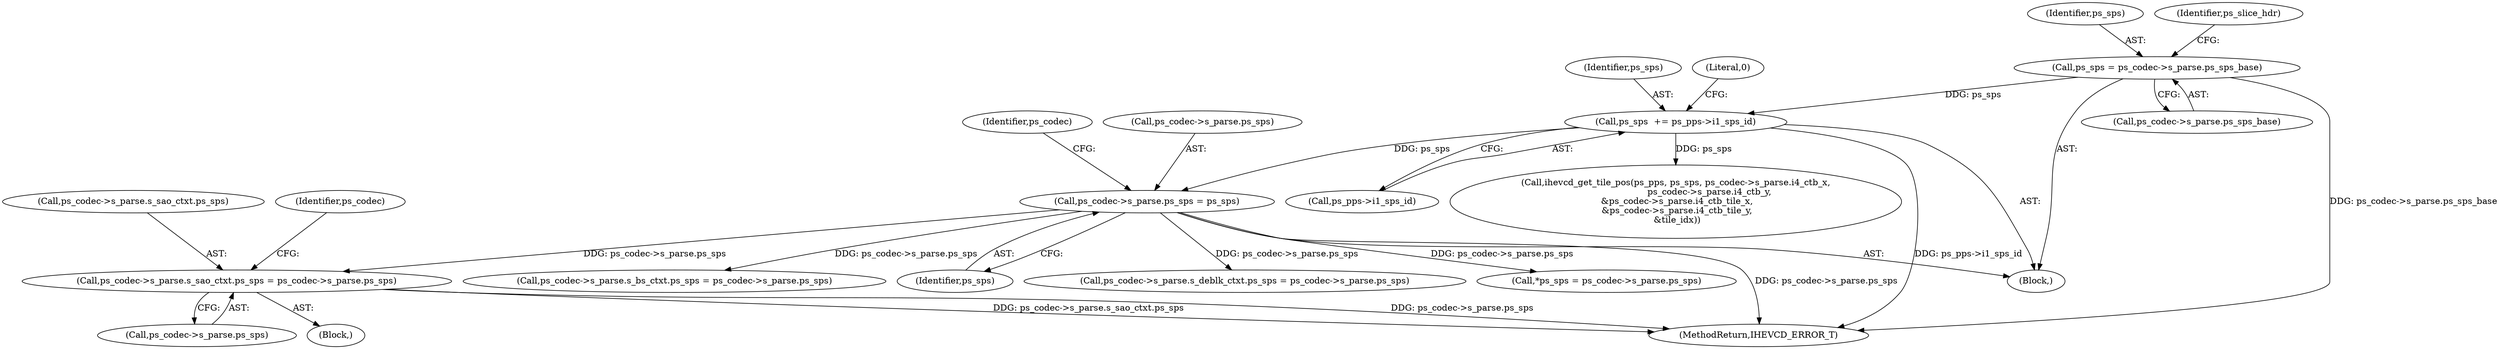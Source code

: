 digraph "0_Android_2b9fb0c2074d370a254b35e2489de2d94943578d@pointer" {
"1004788" [label="(Call,ps_codec->s_parse.s_sao_ctxt.ps_sps = ps_codec->s_parse.ps_sps)"];
"1000345" [label="(Call,ps_codec->s_parse.ps_sps = ps_sps)"];
"1000251" [label="(Call,ps_sps  += ps_pps->i1_sps_id)"];
"1000228" [label="(Call,ps_sps = ps_codec->s_parse.ps_sps_base)"];
"1004796" [label="(Call,ps_codec->s_parse.ps_sps)"];
"1000228" [label="(Call,ps_sps = ps_codec->s_parse.ps_sps_base)"];
"1003964" [label="(Call,*ps_sps = ps_codec->s_parse.ps_sps)"];
"1004553" [label="(Block,)"];
"1000251" [label="(Call,ps_sps  += ps_pps->i1_sps_id)"];
"1000253" [label="(Call,ps_pps->i1_sps_id)"];
"1000346" [label="(Call,ps_codec->s_parse.ps_sps)"];
"1000359" [label="(Call,ihevcd_get_tile_pos(ps_pps, ps_sps, ps_codec->s_parse.i4_ctb_x,\n                        ps_codec->s_parse.i4_ctb_y,\n &ps_codec->s_parse.i4_ctb_tile_x,\n &ps_codec->s_parse.i4_ctb_tile_y,\n &tile_idx))"];
"1004788" [label="(Call,ps_codec->s_parse.s_sao_ctxt.ps_sps = ps_codec->s_parse.ps_sps)"];
"1000258" [label="(Literal,0)"];
"1000351" [label="(Identifier,ps_sps)"];
"1000355" [label="(Identifier,ps_codec)"];
"1004789" [label="(Call,ps_codec->s_parse.s_sao_ctxt.ps_sps)"];
"1004805" [label="(Identifier,ps_codec)"];
"1000229" [label="(Identifier,ps_sps)"];
"1000252" [label="(Identifier,ps_sps)"];
"1000230" [label="(Call,ps_codec->s_parse.ps_sps_base)"];
"1003602" [label="(Call,ps_codec->s_parse.s_bs_ctxt.ps_sps = ps_codec->s_parse.ps_sps)"];
"1000187" [label="(Block,)"];
"1000345" [label="(Call,ps_codec->s_parse.ps_sps = ps_sps)"];
"1004845" [label="(MethodReturn,IHEVCD_ERROR_T)"];
"1000236" [label="(Identifier,ps_slice_hdr)"];
"1004727" [label="(Call,ps_codec->s_parse.s_deblk_ctxt.ps_sps = ps_codec->s_parse.ps_sps)"];
"1004788" -> "1004553"  [label="AST: "];
"1004788" -> "1004796"  [label="CFG: "];
"1004789" -> "1004788"  [label="AST: "];
"1004796" -> "1004788"  [label="AST: "];
"1004805" -> "1004788"  [label="CFG: "];
"1004788" -> "1004845"  [label="DDG: ps_codec->s_parse.s_sao_ctxt.ps_sps"];
"1004788" -> "1004845"  [label="DDG: ps_codec->s_parse.ps_sps"];
"1000345" -> "1004788"  [label="DDG: ps_codec->s_parse.ps_sps"];
"1000345" -> "1000187"  [label="AST: "];
"1000345" -> "1000351"  [label="CFG: "];
"1000346" -> "1000345"  [label="AST: "];
"1000351" -> "1000345"  [label="AST: "];
"1000355" -> "1000345"  [label="CFG: "];
"1000345" -> "1004845"  [label="DDG: ps_codec->s_parse.ps_sps"];
"1000251" -> "1000345"  [label="DDG: ps_sps"];
"1000345" -> "1003602"  [label="DDG: ps_codec->s_parse.ps_sps"];
"1000345" -> "1003964"  [label="DDG: ps_codec->s_parse.ps_sps"];
"1000345" -> "1004727"  [label="DDG: ps_codec->s_parse.ps_sps"];
"1000251" -> "1000187"  [label="AST: "];
"1000251" -> "1000253"  [label="CFG: "];
"1000252" -> "1000251"  [label="AST: "];
"1000253" -> "1000251"  [label="AST: "];
"1000258" -> "1000251"  [label="CFG: "];
"1000251" -> "1004845"  [label="DDG: ps_pps->i1_sps_id"];
"1000228" -> "1000251"  [label="DDG: ps_sps"];
"1000251" -> "1000359"  [label="DDG: ps_sps"];
"1000228" -> "1000187"  [label="AST: "];
"1000228" -> "1000230"  [label="CFG: "];
"1000229" -> "1000228"  [label="AST: "];
"1000230" -> "1000228"  [label="AST: "];
"1000236" -> "1000228"  [label="CFG: "];
"1000228" -> "1004845"  [label="DDG: ps_codec->s_parse.ps_sps_base"];
}
